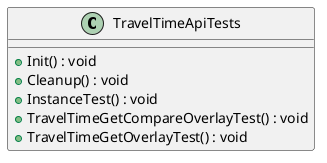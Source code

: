 @startuml
class TravelTimeApiTests {
    + Init() : void
    + Cleanup() : void
    + InstanceTest() : void
    + TravelTimeGetCompareOverlayTest() : void
    + TravelTimeGetOverlayTest() : void
}
@enduml
